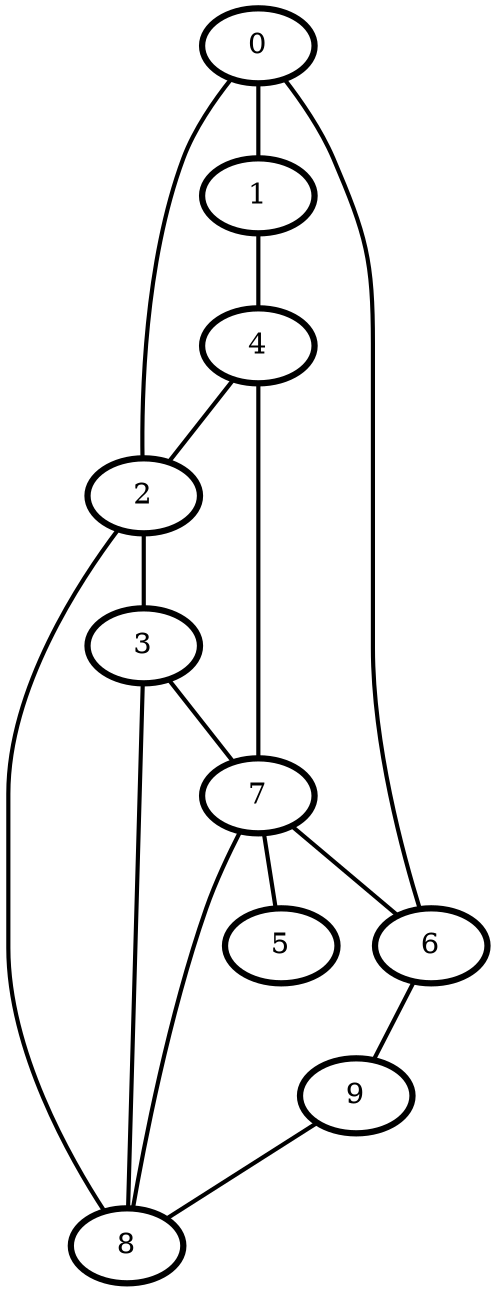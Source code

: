 graph G {
    0 [penwidth=3]
    1 [penwidth=3]
    2 [penwidth=3]
    3 [penwidth=3]
    4 [penwidth=3]
    5 [penwidth=3]
    6 [penwidth=3]
    7 [penwidth=3]
    8 [penwidth=3]
    9 [penwidth=3]

    0--6 [penwidth=2]
    4--2 [penwidth=2]
    0--1 [penwidth=2]
    9--8 [penwidth=2]
    4--7 [penwidth=2]
    0--2 [penwidth=2]
    8--2 [penwidth=2]
    6--9 [penwidth=2]
    2--3 [penwidth=2]
    3--8 [penwidth=2]
    7--6 [penwidth=2]
    3--7 [penwidth=2]
    7--5 [penwidth=2]
    1--4 [penwidth=2]
    8--7 [penwidth=2]
}